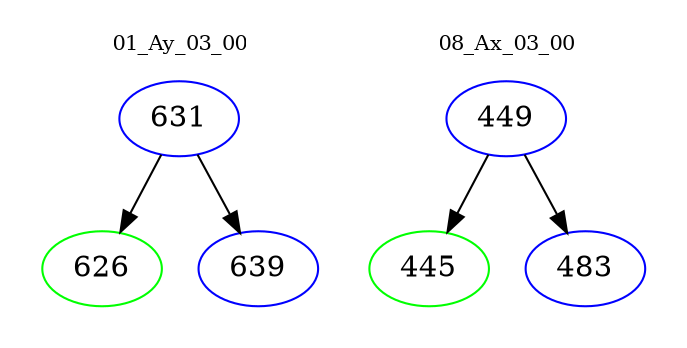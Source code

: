 digraph{
subgraph cluster_0 {
color = white
label = "01_Ay_03_00";
fontsize=10;
T0_631 [label="631", color="blue"]
T0_631 -> T0_626 [color="black"]
T0_626 [label="626", color="green"]
T0_631 -> T0_639 [color="black"]
T0_639 [label="639", color="blue"]
}
subgraph cluster_1 {
color = white
label = "08_Ax_03_00";
fontsize=10;
T1_449 [label="449", color="blue"]
T1_449 -> T1_445 [color="black"]
T1_445 [label="445", color="green"]
T1_449 -> T1_483 [color="black"]
T1_483 [label="483", color="blue"]
}
}
